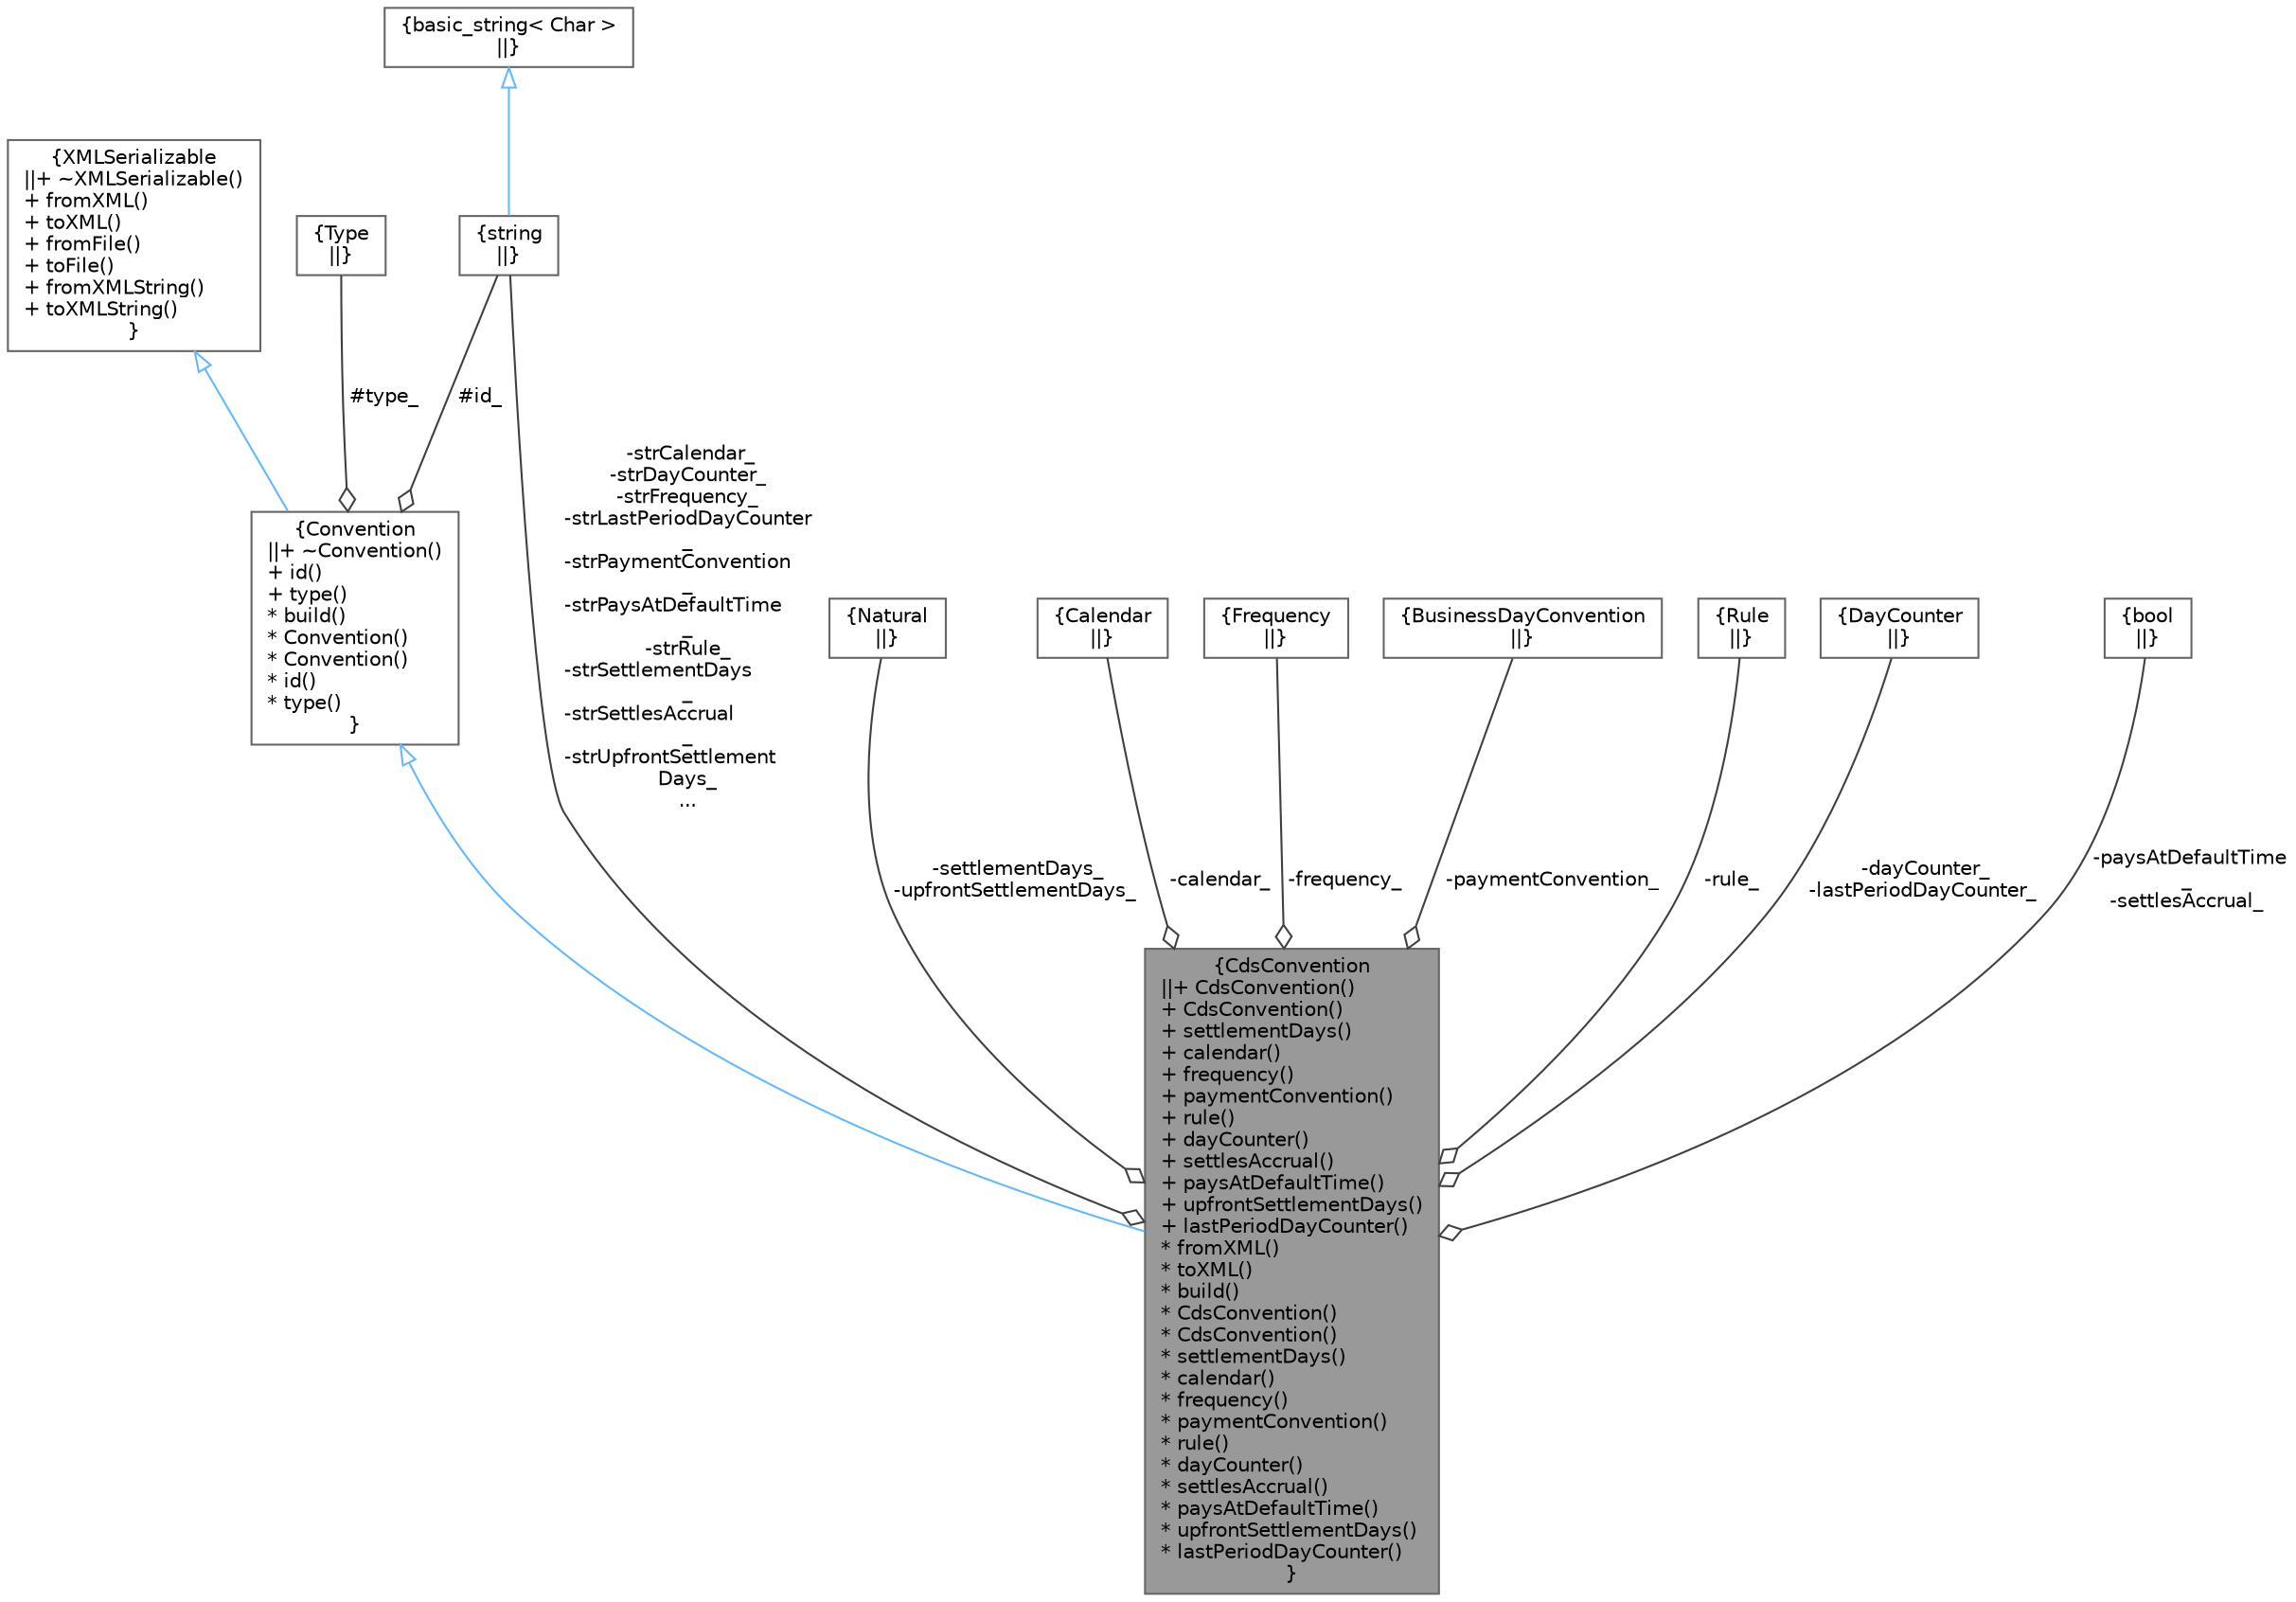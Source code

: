 digraph "CdsConvention"
{
 // INTERACTIVE_SVG=YES
 // LATEX_PDF_SIZE
  bgcolor="transparent";
  edge [fontname=Helvetica,fontsize=10,labelfontname=Helvetica,labelfontsize=10];
  node [fontname=Helvetica,fontsize=10,shape=box,height=0.2,width=0.4];
  Node1 [label="{CdsConvention\n||+ CdsConvention()\l+ CdsConvention()\l+ settlementDays()\l+ calendar()\l+ frequency()\l+ paymentConvention()\l+ rule()\l+ dayCounter()\l+ settlesAccrual()\l+ paysAtDefaultTime()\l+ upfrontSettlementDays()\l+ lastPeriodDayCounter()\l* fromXML()\l* toXML()\l* build()\l* CdsConvention()\l* CdsConvention()\l* settlementDays()\l* calendar()\l* frequency()\l* paymentConvention()\l* rule()\l* dayCounter()\l* settlesAccrual()\l* paysAtDefaultTime()\l* upfrontSettlementDays()\l* lastPeriodDayCounter()\l}",height=0.2,width=0.4,color="gray40", fillcolor="grey60", style="filled", fontcolor="black",tooltip="Container for storing Credit Default Swap quote conventions."];
  Node2 -> Node1 [dir="back",color="steelblue1",style="solid",arrowtail="onormal"];
  Node2 [label="{Convention\n||+ ~Convention()\l+ id()\l+ type()\l* build()\l* Convention()\l* Convention()\l* id()\l* type()\l}",height=0.2,width=0.4,color="gray40", fillcolor="white", style="filled",URL="$classore_1_1data_1_1_convention.html",tooltip="Abstract base class for convention objects."];
  Node3 -> Node2 [dir="back",color="steelblue1",style="solid",arrowtail="onormal"];
  Node3 [label="{XMLSerializable\n||+ ~XMLSerializable()\l+ fromXML()\l+ toXML()\l+ fromFile()\l+ toFile()\l+ fromXMLString()\l+ toXMLString()\l}",height=0.2,width=0.4,color="gray40", fillcolor="white", style="filled",URL="$classore_1_1data_1_1_x_m_l_serializable.html",tooltip="Base class for all serializable classes."];
  Node4 -> Node2 [color="grey25",style="solid",label=" #type_" ,arrowhead="odiamond"];
  Node4 [label="{Type\n||}",height=0.2,width=0.4,color="gray40", fillcolor="white", style="filled",tooltip=" "];
  Node5 -> Node2 [color="grey25",style="solid",label=" #id_" ,arrowhead="odiamond"];
  Node5 [label="{string\n||}",height=0.2,width=0.4,color="gray40", fillcolor="white", style="filled",tooltip=" "];
  Node6 -> Node5 [dir="back",color="steelblue1",style="solid",arrowtail="onormal"];
  Node6 [label="{basic_string\< Char \>\n||}",height=0.2,width=0.4,color="gray40", fillcolor="white", style="filled",tooltip=" "];
  Node7 -> Node1 [color="grey25",style="solid",label=" -settlementDays_\n-upfrontSettlementDays_" ,arrowhead="odiamond"];
  Node7 [label="{Natural\n||}",height=0.2,width=0.4,color="gray40", fillcolor="white", style="filled",tooltip=" "];
  Node8 -> Node1 [color="grey25",style="solid",label=" -calendar_" ,arrowhead="odiamond"];
  Node8 [label="{Calendar\n||}",height=0.2,width=0.4,color="gray40", fillcolor="white", style="filled",tooltip=" "];
  Node9 -> Node1 [color="grey25",style="solid",label=" -frequency_" ,arrowhead="odiamond"];
  Node9 [label="{Frequency\n||}",height=0.2,width=0.4,color="gray40", fillcolor="white", style="filled",tooltip=" "];
  Node10 -> Node1 [color="grey25",style="solid",label=" -paymentConvention_" ,arrowhead="odiamond"];
  Node10 [label="{BusinessDayConvention\n||}",height=0.2,width=0.4,color="gray40", fillcolor="white", style="filled",tooltip=" "];
  Node11 -> Node1 [color="grey25",style="solid",label=" -rule_" ,arrowhead="odiamond"];
  Node11 [label="{Rule\n||}",height=0.2,width=0.4,color="gray40", fillcolor="white", style="filled",tooltip=" "];
  Node12 -> Node1 [color="grey25",style="solid",label=" -dayCounter_\n-lastPeriodDayCounter_" ,arrowhead="odiamond"];
  Node12 [label="{DayCounter\n||}",height=0.2,width=0.4,color="gray40", fillcolor="white", style="filled",tooltip=" "];
  Node13 -> Node1 [color="grey25",style="solid",label=" -paysAtDefaultTime\l_\n-settlesAccrual_" ,arrowhead="odiamond"];
  Node13 [label="{bool\n||}",height=0.2,width=0.4,color="gray40", fillcolor="white", style="filled",URL="$classbool.html",tooltip=" "];
  Node5 -> Node1 [color="grey25",style="solid",label=" -strCalendar_\n-strDayCounter_\n-strFrequency_\n-strLastPeriodDayCounter\l_\n-strPaymentConvention\l_\n-strPaysAtDefaultTime\l_\n-strRule_\n-strSettlementDays\l_\n-strSettlesAccrual\l_\n-strUpfrontSettlement\lDays_\n..." ,arrowhead="odiamond"];
}
